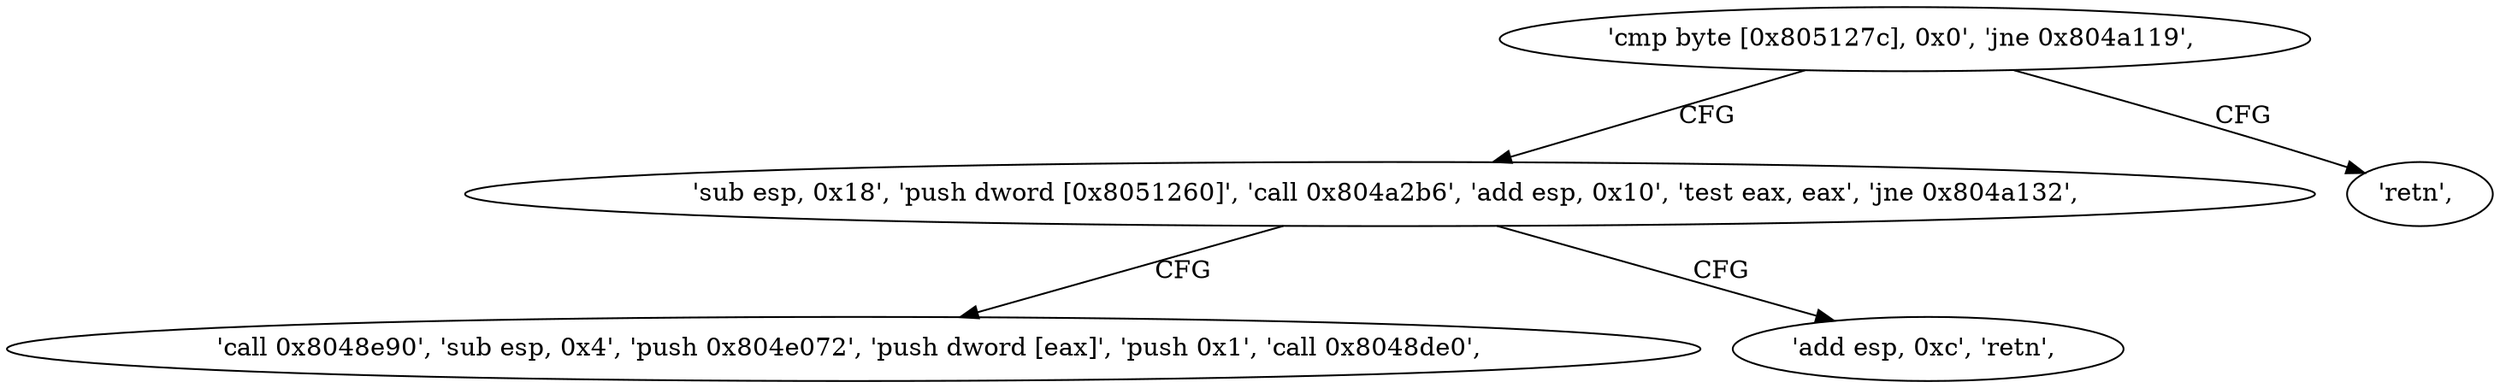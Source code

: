 digraph "func" {
"134521103" [label = "'cmp byte [0x805127c], 0x0', 'jne 0x804a119', " ]
"134521113" [label = "'sub esp, 0x18', 'push dword [0x8051260]', 'call 0x804a2b6', 'add esp, 0x10', 'test eax, eax', 'jne 0x804a132', " ]
"134521112" [label = "'retn', " ]
"134521138" [label = "'call 0x8048e90', 'sub esp, 0x4', 'push 0x804e072', 'push dword [eax]', 'push 0x1', 'call 0x8048de0', " ]
"134521134" [label = "'add esp, 0xc', 'retn', " ]
"134521103" -> "134521113" [ label = "CFG" ]
"134521103" -> "134521112" [ label = "CFG" ]
"134521113" -> "134521138" [ label = "CFG" ]
"134521113" -> "134521134" [ label = "CFG" ]
}
